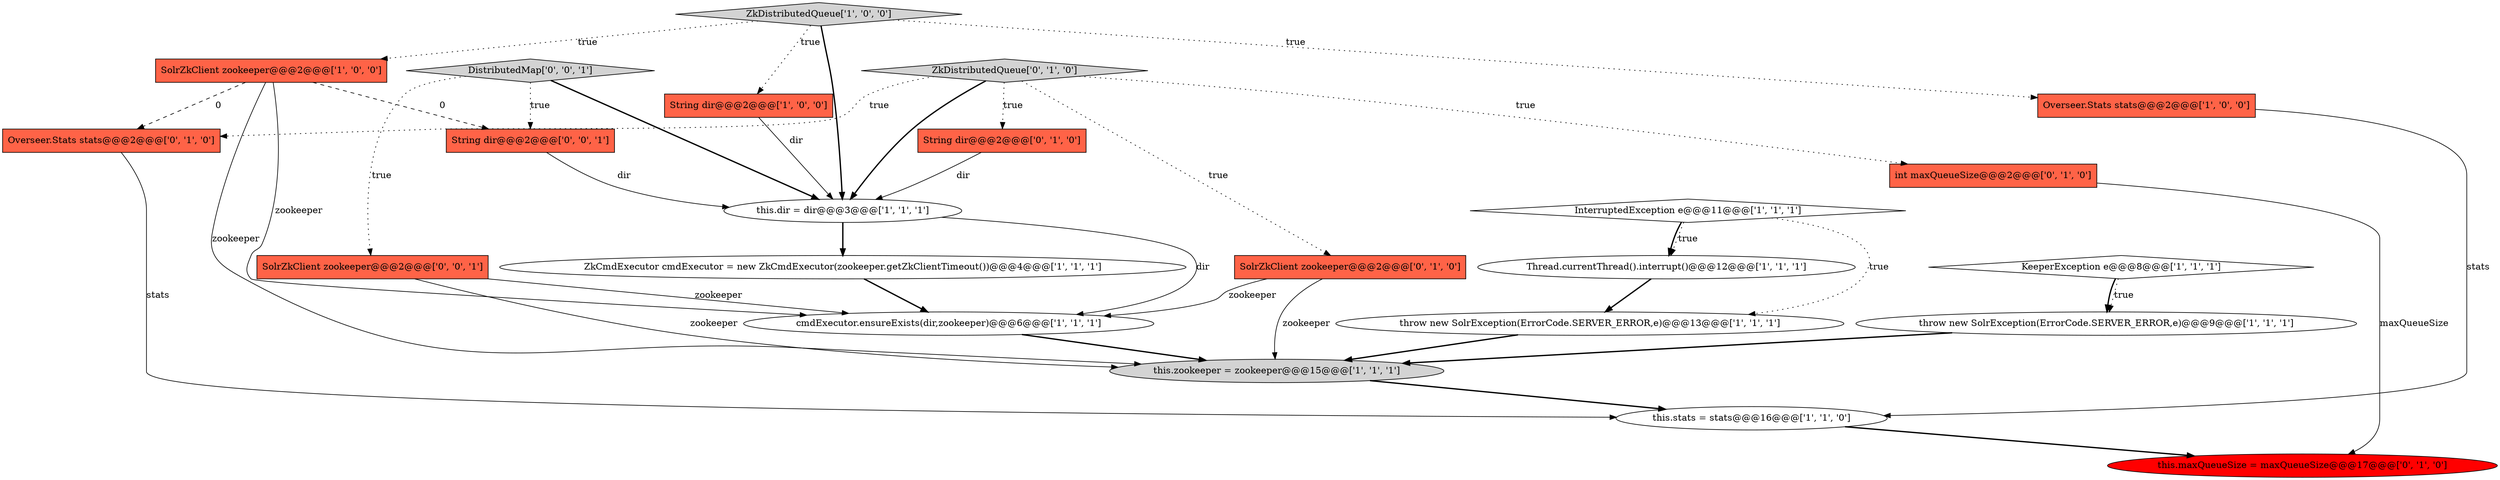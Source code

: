 digraph {
20 [style = filled, label = "DistributedMap['0', '0', '1']", fillcolor = lightgray, shape = diamond image = "AAA0AAABBB3BBB"];
11 [style = filled, label = "throw new SolrException(ErrorCode.SERVER_ERROR,e)@@@13@@@['1', '1', '1']", fillcolor = white, shape = ellipse image = "AAA0AAABBB1BBB"];
4 [style = filled, label = "Overseer.Stats stats@@@2@@@['1', '0', '0']", fillcolor = tomato, shape = box image = "AAA0AAABBB1BBB"];
10 [style = filled, label = "ZkCmdExecutor cmdExecutor = new ZkCmdExecutor(zookeeper.getZkClientTimeout())@@@4@@@['1', '1', '1']", fillcolor = white, shape = ellipse image = "AAA0AAABBB1BBB"];
13 [style = filled, label = "Thread.currentThread().interrupt()@@@12@@@['1', '1', '1']", fillcolor = white, shape = ellipse image = "AAA0AAABBB1BBB"];
2 [style = filled, label = "cmdExecutor.ensureExists(dir,zookeeper)@@@6@@@['1', '1', '1']", fillcolor = white, shape = ellipse image = "AAA0AAABBB1BBB"];
17 [style = filled, label = "ZkDistributedQueue['0', '1', '0']", fillcolor = lightgray, shape = diamond image = "AAA0AAABBB2BBB"];
14 [style = filled, label = "SolrZkClient zookeeper@@@2@@@['0', '1', '0']", fillcolor = tomato, shape = box image = "AAA0AAABBB2BBB"];
22 [style = filled, label = "String dir@@@2@@@['0', '0', '1']", fillcolor = tomato, shape = box image = "AAA0AAABBB3BBB"];
5 [style = filled, label = "InterruptedException e@@@11@@@['1', '1', '1']", fillcolor = white, shape = diamond image = "AAA0AAABBB1BBB"];
16 [style = filled, label = "int maxQueueSize@@@2@@@['0', '1', '0']", fillcolor = tomato, shape = box image = "AAA0AAABBB2BBB"];
12 [style = filled, label = "throw new SolrException(ErrorCode.SERVER_ERROR,e)@@@9@@@['1', '1', '1']", fillcolor = white, shape = ellipse image = "AAA0AAABBB1BBB"];
18 [style = filled, label = "this.maxQueueSize = maxQueueSize@@@17@@@['0', '1', '0']", fillcolor = red, shape = ellipse image = "AAA1AAABBB2BBB"];
7 [style = filled, label = "this.stats = stats@@@16@@@['1', '1', '0']", fillcolor = white, shape = ellipse image = "AAA0AAABBB1BBB"];
21 [style = filled, label = "SolrZkClient zookeeper@@@2@@@['0', '0', '1']", fillcolor = tomato, shape = box image = "AAA0AAABBB3BBB"];
3 [style = filled, label = "this.zookeeper = zookeeper@@@15@@@['1', '1', '1']", fillcolor = lightgray, shape = ellipse image = "AAA0AAABBB1BBB"];
15 [style = filled, label = "String dir@@@2@@@['0', '1', '0']", fillcolor = tomato, shape = box image = "AAA0AAABBB2BBB"];
1 [style = filled, label = "ZkDistributedQueue['1', '0', '0']", fillcolor = lightgray, shape = diamond image = "AAA0AAABBB1BBB"];
9 [style = filled, label = "SolrZkClient zookeeper@@@2@@@['1', '0', '0']", fillcolor = tomato, shape = box image = "AAA1AAABBB1BBB"];
8 [style = filled, label = "KeeperException e@@@8@@@['1', '1', '1']", fillcolor = white, shape = diamond image = "AAA0AAABBB1BBB"];
0 [style = filled, label = "this.dir = dir@@@3@@@['1', '1', '1']", fillcolor = white, shape = ellipse image = "AAA0AAABBB1BBB"];
6 [style = filled, label = "String dir@@@2@@@['1', '0', '0']", fillcolor = tomato, shape = box image = "AAA0AAABBB1BBB"];
19 [style = filled, label = "Overseer.Stats stats@@@2@@@['0', '1', '0']", fillcolor = tomato, shape = box image = "AAA1AAABBB2BBB"];
14->2 [style = solid, label="zookeeper"];
4->7 [style = solid, label="stats"];
2->3 [style = bold, label=""];
14->3 [style = solid, label="zookeeper"];
20->0 [style = bold, label=""];
17->14 [style = dotted, label="true"];
9->22 [style = dashed, label="0"];
6->0 [style = solid, label="dir"];
15->0 [style = solid, label="dir"];
1->4 [style = dotted, label="true"];
1->0 [style = bold, label=""];
20->21 [style = dotted, label="true"];
19->7 [style = solid, label="stats"];
13->11 [style = bold, label=""];
22->0 [style = solid, label="dir"];
17->16 [style = dotted, label="true"];
9->19 [style = dashed, label="0"];
21->2 [style = solid, label="zookeeper"];
5->13 [style = dotted, label="true"];
0->10 [style = bold, label=""];
9->3 [style = solid, label="zookeeper"];
5->11 [style = dotted, label="true"];
17->0 [style = bold, label=""];
17->15 [style = dotted, label="true"];
8->12 [style = dotted, label="true"];
3->7 [style = bold, label=""];
11->3 [style = bold, label=""];
5->13 [style = bold, label=""];
0->2 [style = solid, label="dir"];
1->9 [style = dotted, label="true"];
17->19 [style = dotted, label="true"];
7->18 [style = bold, label=""];
1->6 [style = dotted, label="true"];
16->18 [style = solid, label="maxQueueSize"];
10->2 [style = bold, label=""];
21->3 [style = solid, label="zookeeper"];
12->3 [style = bold, label=""];
20->22 [style = dotted, label="true"];
9->2 [style = solid, label="zookeeper"];
8->12 [style = bold, label=""];
}
